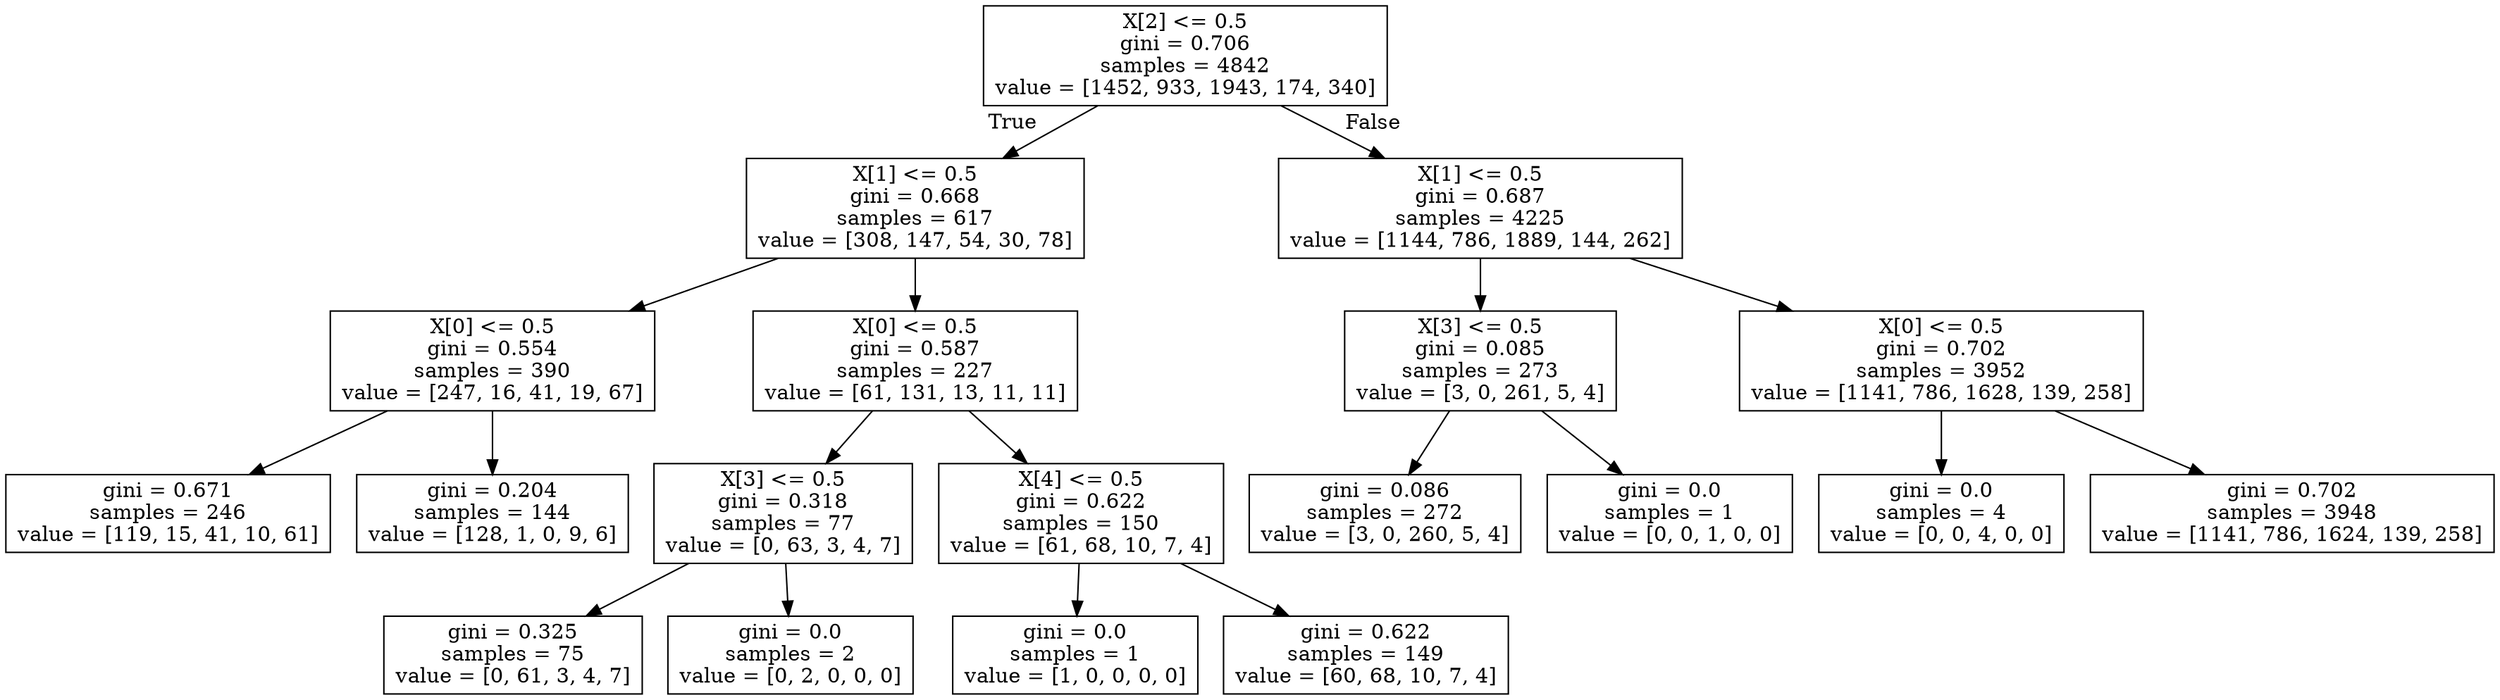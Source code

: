 digraph Tree {
node [shape=box] ;
0 [label="X[2] <= 0.5\ngini = 0.706\nsamples = 4842\nvalue = [1452, 933, 1943, 174, 340]"] ;
1 [label="X[1] <= 0.5\ngini = 0.668\nsamples = 617\nvalue = [308, 147, 54, 30, 78]"] ;
0 -> 1 [labeldistance=2.5, labelangle=45, headlabel="True"] ;
2 [label="X[0] <= 0.5\ngini = 0.554\nsamples = 390\nvalue = [247, 16, 41, 19, 67]"] ;
1 -> 2 ;
3 [label="gini = 0.671\nsamples = 246\nvalue = [119, 15, 41, 10, 61]"] ;
2 -> 3 ;
4 [label="gini = 0.204\nsamples = 144\nvalue = [128, 1, 0, 9, 6]"] ;
2 -> 4 ;
5 [label="X[0] <= 0.5\ngini = 0.587\nsamples = 227\nvalue = [61, 131, 13, 11, 11]"] ;
1 -> 5 ;
6 [label="X[3] <= 0.5\ngini = 0.318\nsamples = 77\nvalue = [0, 63, 3, 4, 7]"] ;
5 -> 6 ;
7 [label="gini = 0.325\nsamples = 75\nvalue = [0, 61, 3, 4, 7]"] ;
6 -> 7 ;
8 [label="gini = 0.0\nsamples = 2\nvalue = [0, 2, 0, 0, 0]"] ;
6 -> 8 ;
9 [label="X[4] <= 0.5\ngini = 0.622\nsamples = 150\nvalue = [61, 68, 10, 7, 4]"] ;
5 -> 9 ;
10 [label="gini = 0.0\nsamples = 1\nvalue = [1, 0, 0, 0, 0]"] ;
9 -> 10 ;
11 [label="gini = 0.622\nsamples = 149\nvalue = [60, 68, 10, 7, 4]"] ;
9 -> 11 ;
12 [label="X[1] <= 0.5\ngini = 0.687\nsamples = 4225\nvalue = [1144, 786, 1889, 144, 262]"] ;
0 -> 12 [labeldistance=2.5, labelangle=-45, headlabel="False"] ;
13 [label="X[3] <= 0.5\ngini = 0.085\nsamples = 273\nvalue = [3, 0, 261, 5, 4]"] ;
12 -> 13 ;
14 [label="gini = 0.086\nsamples = 272\nvalue = [3, 0, 260, 5, 4]"] ;
13 -> 14 ;
15 [label="gini = 0.0\nsamples = 1\nvalue = [0, 0, 1, 0, 0]"] ;
13 -> 15 ;
16 [label="X[0] <= 0.5\ngini = 0.702\nsamples = 3952\nvalue = [1141, 786, 1628, 139, 258]"] ;
12 -> 16 ;
17 [label="gini = 0.0\nsamples = 4\nvalue = [0, 0, 4, 0, 0]"] ;
16 -> 17 ;
18 [label="gini = 0.702\nsamples = 3948\nvalue = [1141, 786, 1624, 139, 258]"] ;
16 -> 18 ;
}